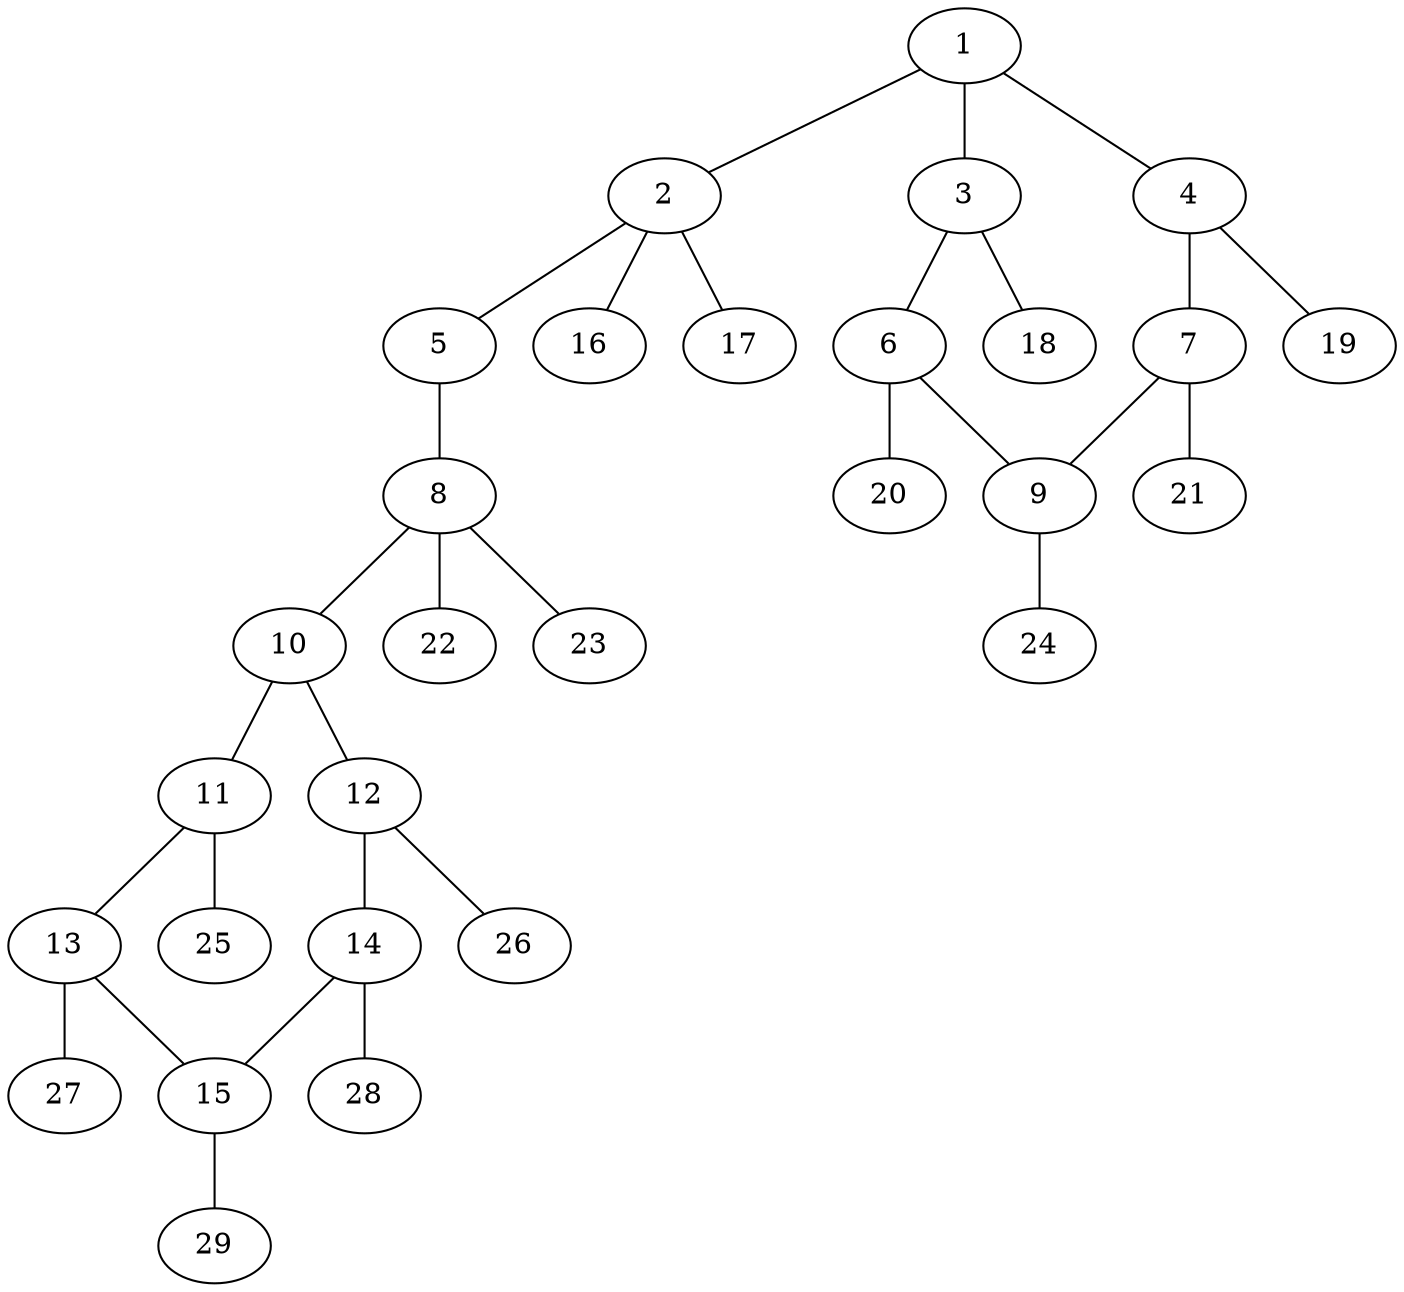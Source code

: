 graph molecule_460 {
	1	 [chem=C];
	2	 [chem=C];
	1 -- 2	 [valence=1];
	3	 [chem=C];
	1 -- 3	 [valence=1];
	4	 [chem=C];
	1 -- 4	 [valence=2];
	5	 [chem=O];
	2 -- 5	 [valence=1];
	16	 [chem=H];
	2 -- 16	 [valence=1];
	17	 [chem=H];
	2 -- 17	 [valence=1];
	6	 [chem=C];
	3 -- 6	 [valence=2];
	18	 [chem=H];
	3 -- 18	 [valence=1];
	7	 [chem=C];
	4 -- 7	 [valence=1];
	19	 [chem=H];
	4 -- 19	 [valence=1];
	8	 [chem=C];
	5 -- 8	 [valence=1];
	9	 [chem=C];
	6 -- 9	 [valence=1];
	20	 [chem=H];
	6 -- 20	 [valence=1];
	7 -- 9	 [valence=2];
	21	 [chem=H];
	7 -- 21	 [valence=1];
	10	 [chem=C];
	8 -- 10	 [valence=1];
	22	 [chem=H];
	8 -- 22	 [valence=1];
	23	 [chem=H];
	8 -- 23	 [valence=1];
	24	 [chem=H];
	9 -- 24	 [valence=1];
	11	 [chem=C];
	10 -- 11	 [valence=2];
	12	 [chem=C];
	10 -- 12	 [valence=1];
	13	 [chem=C];
	11 -- 13	 [valence=1];
	25	 [chem=H];
	11 -- 25	 [valence=1];
	14	 [chem=C];
	12 -- 14	 [valence=2];
	26	 [chem=H];
	12 -- 26	 [valence=1];
	15	 [chem=C];
	13 -- 15	 [valence=2];
	27	 [chem=H];
	13 -- 27	 [valence=1];
	14 -- 15	 [valence=1];
	28	 [chem=H];
	14 -- 28	 [valence=1];
	29	 [chem=H];
	15 -- 29	 [valence=1];
}
